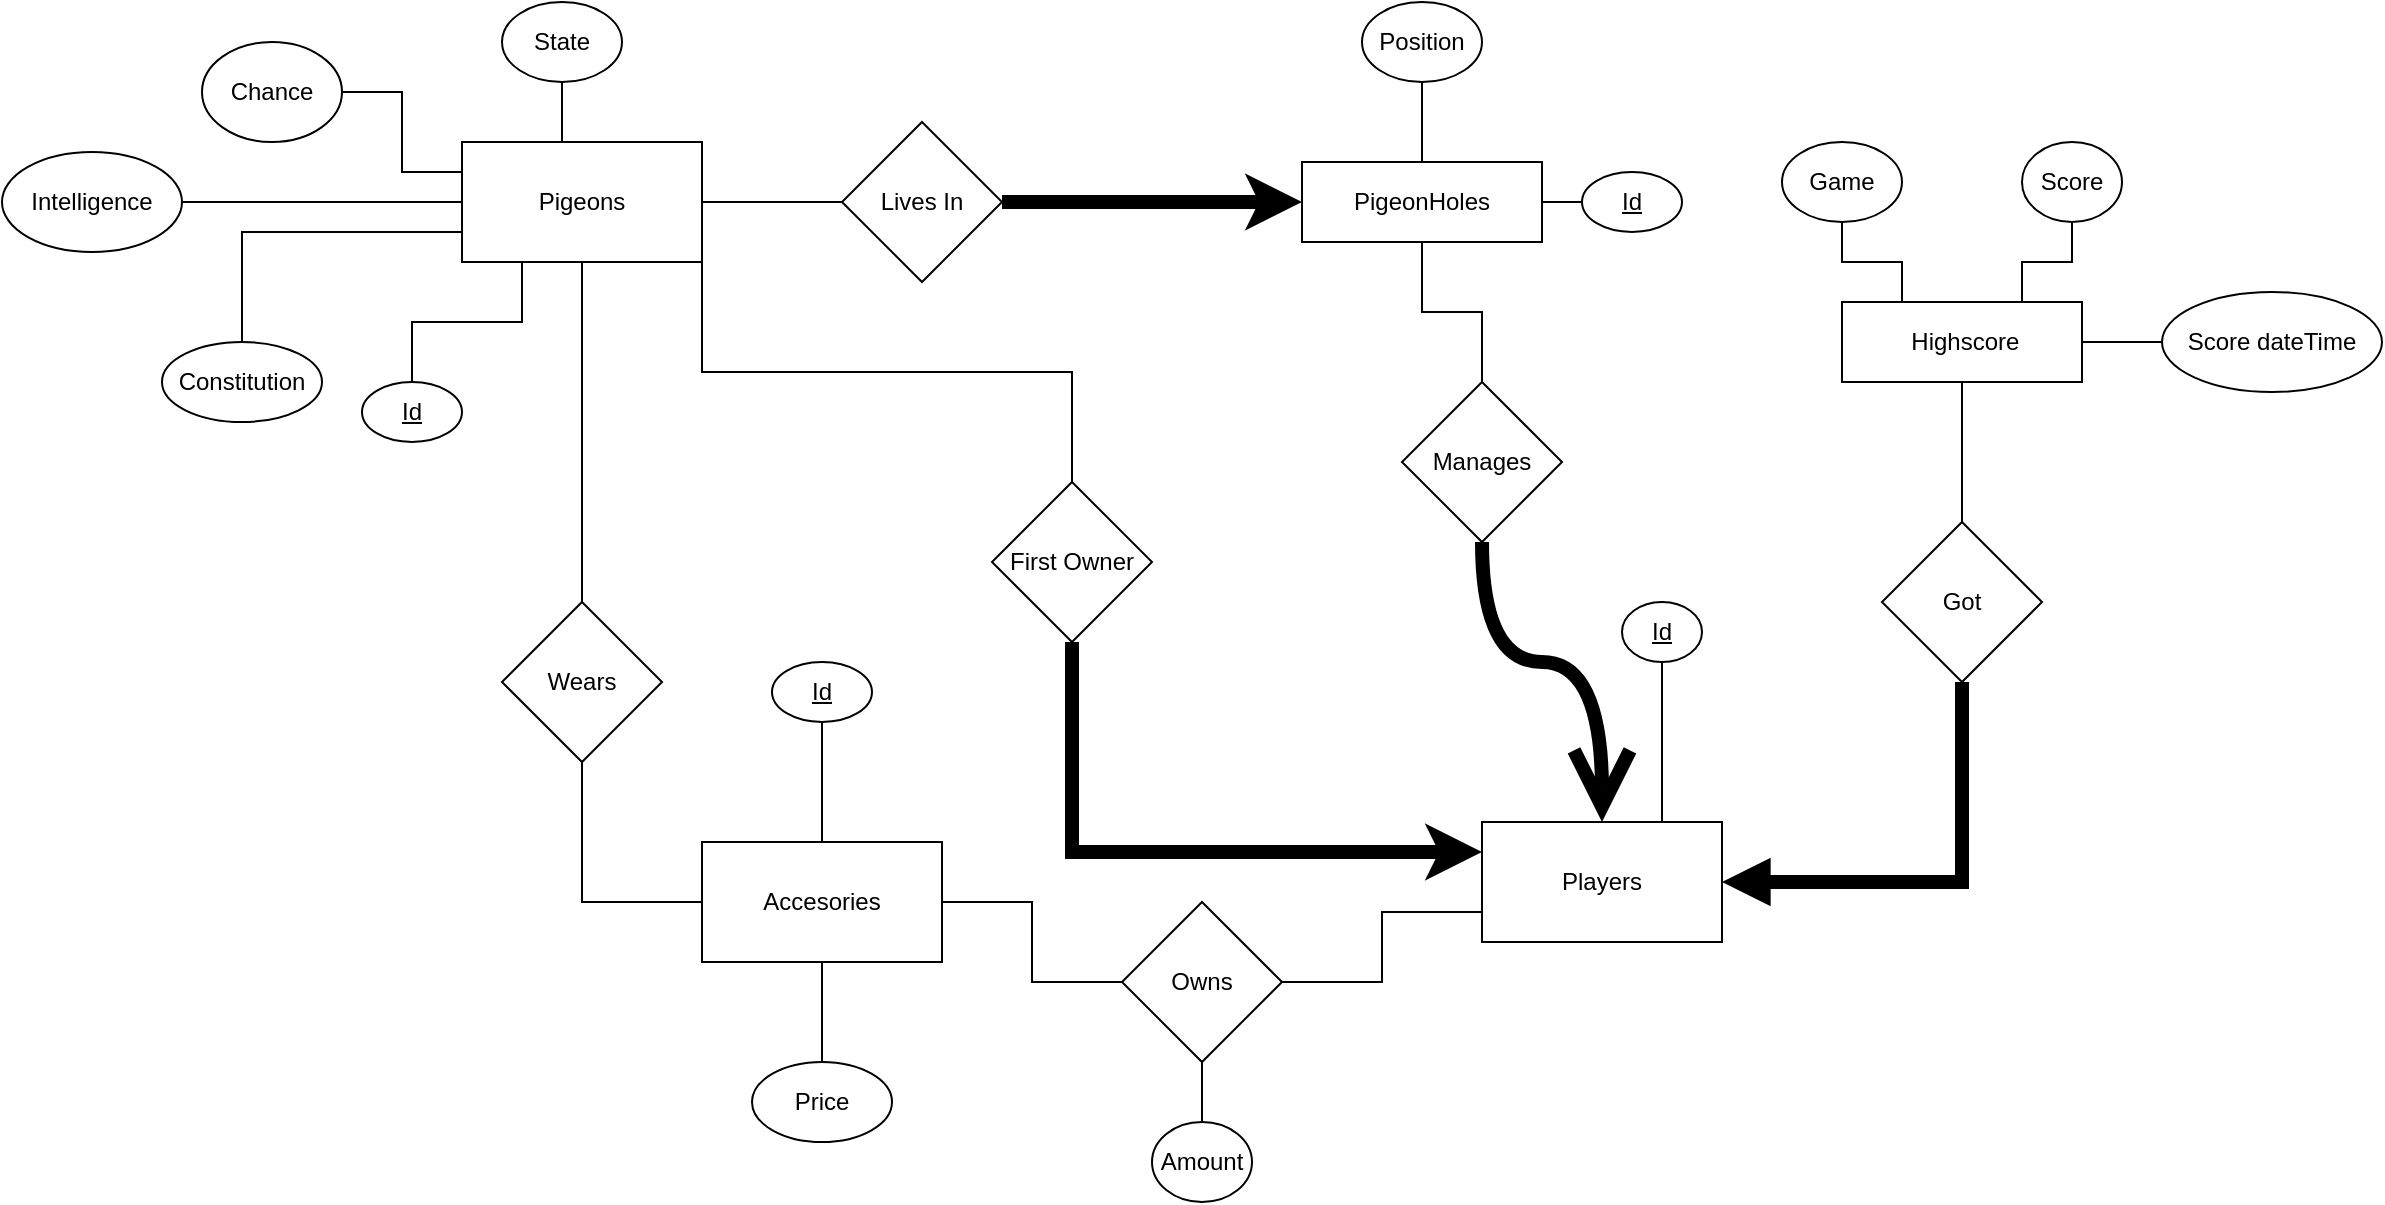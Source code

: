 <mxfile version="24.4.6" type="onedrive">
  <diagram name="Side-1" id="qpUujwPPZ8EugAAgpqj8">
    <mxGraphModel grid="1" page="1" gridSize="10" guides="1" tooltips="1" connect="1" arrows="1" fold="1" pageScale="1" pageWidth="827" pageHeight="1169" math="0" shadow="0">
      <root>
        <mxCell id="0" />
        <mxCell id="1" parent="0" />
        <mxCell id="sZJGMw_1iEZBsUtE1e_O-15" style="edgeStyle=orthogonalEdgeStyle;rounded=0;orthogonalLoop=1;jettySize=auto;html=1;exitX=1;exitY=0.5;exitDx=0;exitDy=0;entryX=0;entryY=0.5;entryDx=0;entryDy=0;endArrow=none;endFill=0;" edge="1" parent="1" source="sZJGMw_1iEZBsUtE1e_O-1" target="sZJGMw_1iEZBsUtE1e_O-5">
          <mxGeometry relative="1" as="geometry" />
        </mxCell>
        <mxCell id="sZJGMw_1iEZBsUtE1e_O-20" style="edgeStyle=orthogonalEdgeStyle;rounded=0;orthogonalLoop=1;jettySize=auto;html=1;exitX=0.5;exitY=0;exitDx=0;exitDy=0;entryX=0.5;entryY=1;entryDx=0;entryDy=0;endArrow=none;endFill=0;" edge="1" parent="1" source="sZJGMw_1iEZBsUtE1e_O-1" target="sZJGMw_1iEZBsUtE1e_O-19">
          <mxGeometry relative="1" as="geometry" />
        </mxCell>
        <mxCell id="sZJGMw_1iEZBsUtE1e_O-26" style="edgeStyle=orthogonalEdgeStyle;rounded=0;orthogonalLoop=1;jettySize=auto;html=1;exitX=1;exitY=1;exitDx=0;exitDy=0;entryX=0.5;entryY=0;entryDx=0;entryDy=0;endArrow=none;endFill=0;" edge="1" parent="1" source="sZJGMw_1iEZBsUtE1e_O-1" target="sZJGMw_1iEZBsUtE1e_O-25">
          <mxGeometry relative="1" as="geometry" />
        </mxCell>
        <mxCell id="8rqM9l12NfweffCkAg33-6" style="edgeStyle=orthogonalEdgeStyle;rounded=0;orthogonalLoop=1;jettySize=auto;html=1;exitX=0.25;exitY=1;exitDx=0;exitDy=0;entryX=0.5;entryY=0;entryDx=0;entryDy=0;endArrow=none;endFill=0;" edge="1" parent="1" source="sZJGMw_1iEZBsUtE1e_O-1" target="8rqM9l12NfweffCkAg33-5">
          <mxGeometry relative="1" as="geometry" />
        </mxCell>
        <mxCell id="8rqM9l12NfweffCkAg33-13" style="edgeStyle=orthogonalEdgeStyle;rounded=0;orthogonalLoop=1;jettySize=auto;html=1;exitX=0;exitY=0.5;exitDx=0;exitDy=0;entryX=1;entryY=0.5;entryDx=0;entryDy=0;endArrow=none;endFill=0;" edge="1" parent="1" source="sZJGMw_1iEZBsUtE1e_O-1" target="8rqM9l12NfweffCkAg33-10">
          <mxGeometry relative="1" as="geometry" />
        </mxCell>
        <mxCell id="sZJGMw_1iEZBsUtE1e_O-1" value="Pigeons" style="rounded=0;whiteSpace=wrap;html=1;" vertex="1" parent="1">
          <mxGeometry x="130" y="140" width="120" height="60" as="geometry" />
        </mxCell>
        <mxCell id="sZJGMw_1iEZBsUtE1e_O-18" style="edgeStyle=orthogonalEdgeStyle;rounded=0;orthogonalLoop=1;jettySize=auto;html=1;exitX=0.5;exitY=0;exitDx=0;exitDy=0;entryX=0.5;entryY=1;entryDx=0;entryDy=0;endArrow=none;endFill=0;" edge="1" parent="1" source="sZJGMw_1iEZBsUtE1e_O-2" target="sZJGMw_1iEZBsUtE1e_O-17">
          <mxGeometry relative="1" as="geometry" />
        </mxCell>
        <mxCell id="8rqM9l12NfweffCkAg33-9" style="edgeStyle=orthogonalEdgeStyle;rounded=0;orthogonalLoop=1;jettySize=auto;html=1;exitX=1;exitY=0.5;exitDx=0;exitDy=0;entryX=0;entryY=0.5;entryDx=0;entryDy=0;endArrow=none;endFill=0;" edge="1" parent="1" source="sZJGMw_1iEZBsUtE1e_O-2" target="8rqM9l12NfweffCkAg33-8">
          <mxGeometry relative="1" as="geometry" />
        </mxCell>
        <mxCell id="sZJGMw_1iEZBsUtE1e_O-2" value="PigeonHoles" style="rounded=0;whiteSpace=wrap;html=1;" vertex="1" parent="1">
          <mxGeometry x="550" y="150" width="120" height="40" as="geometry" />
        </mxCell>
        <mxCell id="sZJGMw_1iEZBsUtE1e_O-11" style="edgeStyle=orthogonalEdgeStyle;rounded=0;orthogonalLoop=1;jettySize=auto;html=1;exitX=0;exitY=0.75;exitDx=0;exitDy=0;entryX=1;entryY=0.5;entryDx=0;entryDy=0;endArrow=none;endFill=0;" edge="1" parent="1" source="sZJGMw_1iEZBsUtE1e_O-3" target="sZJGMw_1iEZBsUtE1e_O-8">
          <mxGeometry relative="1" as="geometry" />
        </mxCell>
        <mxCell id="8rqM9l12NfweffCkAg33-2" style="edgeStyle=orthogonalEdgeStyle;rounded=0;orthogonalLoop=1;jettySize=auto;html=1;exitX=0.75;exitY=0;exitDx=0;exitDy=0;endArrow=none;endFill=0;" edge="1" parent="1" source="sZJGMw_1iEZBsUtE1e_O-3" target="8rqM9l12NfweffCkAg33-1">
          <mxGeometry relative="1" as="geometry" />
        </mxCell>
        <mxCell id="sZJGMw_1iEZBsUtE1e_O-3" value="Players" style="rounded=0;whiteSpace=wrap;html=1;" vertex="1" parent="1">
          <mxGeometry x="640" y="480" width="120" height="60" as="geometry" />
        </mxCell>
        <mxCell id="sZJGMw_1iEZBsUtE1e_O-13" style="edgeStyle=orthogonalEdgeStyle;rounded=0;orthogonalLoop=1;jettySize=auto;html=1;exitX=0;exitY=0.5;exitDx=0;exitDy=0;entryX=0.5;entryY=1;entryDx=0;entryDy=0;endArrow=none;endFill=0;" edge="1" parent="1" source="sZJGMw_1iEZBsUtE1e_O-4" target="sZJGMw_1iEZBsUtE1e_O-7">
          <mxGeometry relative="1" as="geometry" />
        </mxCell>
        <mxCell id="sZJGMw_1iEZBsUtE1e_O-22" style="edgeStyle=orthogonalEdgeStyle;rounded=0;orthogonalLoop=1;jettySize=auto;html=1;exitX=0.5;exitY=1;exitDx=0;exitDy=0;entryX=0.5;entryY=0;entryDx=0;entryDy=0;endArrow=none;endFill=0;" edge="1" parent="1" source="sZJGMw_1iEZBsUtE1e_O-4" target="sZJGMw_1iEZBsUtE1e_O-21">
          <mxGeometry relative="1" as="geometry" />
        </mxCell>
        <mxCell id="8rqM9l12NfweffCkAg33-4" style="edgeStyle=orthogonalEdgeStyle;rounded=0;orthogonalLoop=1;jettySize=auto;html=1;exitX=0.5;exitY=0;exitDx=0;exitDy=0;entryX=0.5;entryY=1;entryDx=0;entryDy=0;endArrow=none;endFill=0;" edge="1" parent="1" source="sZJGMw_1iEZBsUtE1e_O-4" target="8rqM9l12NfweffCkAg33-3">
          <mxGeometry relative="1" as="geometry" />
        </mxCell>
        <mxCell id="sZJGMw_1iEZBsUtE1e_O-4" value="Accesories" style="rounded=0;whiteSpace=wrap;html=1;" vertex="1" parent="1">
          <mxGeometry x="250" y="490" width="120" height="60" as="geometry" />
        </mxCell>
        <mxCell id="sZJGMw_1iEZBsUtE1e_O-16" style="edgeStyle=orthogonalEdgeStyle;rounded=0;orthogonalLoop=1;jettySize=auto;html=1;exitX=1;exitY=0.5;exitDx=0;exitDy=0;entryX=0;entryY=0.5;entryDx=0;entryDy=0;strokeWidth=7;" edge="1" parent="1" source="sZJGMw_1iEZBsUtE1e_O-5" target="sZJGMw_1iEZBsUtE1e_O-2">
          <mxGeometry relative="1" as="geometry" />
        </mxCell>
        <mxCell id="sZJGMw_1iEZBsUtE1e_O-5" value="Lives In" style="rhombus;whiteSpace=wrap;html=1;" vertex="1" parent="1">
          <mxGeometry x="320" y="130" width="80" height="80" as="geometry" />
        </mxCell>
        <mxCell id="sZJGMw_1iEZBsUtE1e_O-9" style="edgeStyle=orthogonalEdgeStyle;rounded=0;orthogonalLoop=1;jettySize=auto;html=1;exitX=0.5;exitY=0;exitDx=0;exitDy=0;entryX=0.5;entryY=1;entryDx=0;entryDy=0;endArrow=none;endFill=0;" edge="1" parent="1" source="sZJGMw_1iEZBsUtE1e_O-6" target="sZJGMw_1iEZBsUtE1e_O-2">
          <mxGeometry relative="1" as="geometry" />
        </mxCell>
        <mxCell id="sZJGMw_1iEZBsUtE1e_O-10" style="edgeStyle=orthogonalEdgeStyle;rounded=0;orthogonalLoop=1;jettySize=auto;html=1;exitX=0.5;exitY=1;exitDx=0;exitDy=0;endArrow=open;endFill=0;strokeWidth=7;curved=1;endSize=21;startSize=5;targetPerimeterSpacing=0;" edge="1" parent="1" source="sZJGMw_1iEZBsUtE1e_O-6" target="sZJGMw_1iEZBsUtE1e_O-3">
          <mxGeometry relative="1" as="geometry" />
        </mxCell>
        <mxCell id="sZJGMw_1iEZBsUtE1e_O-6" value="Manages" style="rhombus;whiteSpace=wrap;html=1;" vertex="1" parent="1">
          <mxGeometry x="600" y="260" width="80" height="80" as="geometry" />
        </mxCell>
        <mxCell id="sZJGMw_1iEZBsUtE1e_O-14" style="edgeStyle=orthogonalEdgeStyle;rounded=0;orthogonalLoop=1;jettySize=auto;html=1;exitX=0.5;exitY=0;exitDx=0;exitDy=0;endArrow=none;endFill=0;" edge="1" parent="1" source="sZJGMw_1iEZBsUtE1e_O-7" target="sZJGMw_1iEZBsUtE1e_O-1">
          <mxGeometry relative="1" as="geometry" />
        </mxCell>
        <mxCell id="sZJGMw_1iEZBsUtE1e_O-7" value="Wears" style="rhombus;whiteSpace=wrap;html=1;" vertex="1" parent="1">
          <mxGeometry x="150" y="370" width="80" height="80" as="geometry" />
        </mxCell>
        <mxCell id="sZJGMw_1iEZBsUtE1e_O-12" style="edgeStyle=orthogonalEdgeStyle;rounded=0;orthogonalLoop=1;jettySize=auto;html=1;exitX=0;exitY=0.5;exitDx=0;exitDy=0;entryX=1;entryY=0.5;entryDx=0;entryDy=0;endArrow=none;endFill=0;" edge="1" parent="1" source="sZJGMw_1iEZBsUtE1e_O-8" target="sZJGMw_1iEZBsUtE1e_O-4">
          <mxGeometry relative="1" as="geometry" />
        </mxCell>
        <mxCell id="sZJGMw_1iEZBsUtE1e_O-24" style="edgeStyle=orthogonalEdgeStyle;rounded=0;orthogonalLoop=1;jettySize=auto;html=1;exitX=0.5;exitY=1;exitDx=0;exitDy=0;entryX=0.5;entryY=0;entryDx=0;entryDy=0;endArrow=none;endFill=0;" edge="1" parent="1" source="sZJGMw_1iEZBsUtE1e_O-8" target="sZJGMw_1iEZBsUtE1e_O-23">
          <mxGeometry relative="1" as="geometry" />
        </mxCell>
        <mxCell id="sZJGMw_1iEZBsUtE1e_O-8" value="Owns" style="rhombus;whiteSpace=wrap;html=1;" vertex="1" parent="1">
          <mxGeometry x="460" y="520" width="80" height="80" as="geometry" />
        </mxCell>
        <mxCell id="sZJGMw_1iEZBsUtE1e_O-17" value="Position" style="ellipse;whiteSpace=wrap;html=1;" vertex="1" parent="1">
          <mxGeometry x="580" y="70" width="60" height="40" as="geometry" />
        </mxCell>
        <mxCell id="sZJGMw_1iEZBsUtE1e_O-19" value="State" style="ellipse;whiteSpace=wrap;html=1;" vertex="1" parent="1">
          <mxGeometry x="150" y="70" width="60" height="40" as="geometry" />
        </mxCell>
        <mxCell id="sZJGMw_1iEZBsUtE1e_O-21" value="Price" style="ellipse;whiteSpace=wrap;html=1;" vertex="1" parent="1">
          <mxGeometry x="275" y="600" width="70" height="40" as="geometry" />
        </mxCell>
        <mxCell id="sZJGMw_1iEZBsUtE1e_O-23" value="Amount" style="ellipse;whiteSpace=wrap;html=1;" vertex="1" parent="1">
          <mxGeometry x="475" y="630" width="50" height="40" as="geometry" />
        </mxCell>
        <mxCell id="sZJGMw_1iEZBsUtE1e_O-27" style="edgeStyle=orthogonalEdgeStyle;rounded=0;orthogonalLoop=1;jettySize=auto;html=1;exitX=0.5;exitY=1;exitDx=0;exitDy=0;entryX=0;entryY=0.25;entryDx=0;entryDy=0;strokeWidth=7;" edge="1" parent="1" source="sZJGMw_1iEZBsUtE1e_O-25" target="sZJGMw_1iEZBsUtE1e_O-3">
          <mxGeometry relative="1" as="geometry" />
        </mxCell>
        <mxCell id="sZJGMw_1iEZBsUtE1e_O-25" value="First Owner" style="rhombus;whiteSpace=wrap;html=1;" vertex="1" parent="1">
          <mxGeometry x="395" y="310" width="80" height="80" as="geometry" />
        </mxCell>
        <mxCell id="sZJGMw_1iEZBsUtE1e_O-31" style="edgeStyle=orthogonalEdgeStyle;rounded=0;orthogonalLoop=1;jettySize=auto;html=1;exitX=1;exitY=0.5;exitDx=0;exitDy=0;entryX=0;entryY=0.25;entryDx=0;entryDy=0;endArrow=none;endFill=0;" edge="1" parent="1" source="sZJGMw_1iEZBsUtE1e_O-30" target="sZJGMw_1iEZBsUtE1e_O-1">
          <mxGeometry relative="1" as="geometry" />
        </mxCell>
        <mxCell id="sZJGMw_1iEZBsUtE1e_O-30" value="Chance" style="ellipse;whiteSpace=wrap;html=1;" vertex="1" parent="1">
          <mxGeometry y="90" width="70" height="50" as="geometry" />
        </mxCell>
        <mxCell id="8rqM9l12NfweffCkAg33-1" value="&lt;u&gt;Id&lt;/u&gt;" style="ellipse;whiteSpace=wrap;html=1;" vertex="1" parent="1">
          <mxGeometry x="710" y="370" width="40" height="30" as="geometry" />
        </mxCell>
        <mxCell id="8rqM9l12NfweffCkAg33-3" value="&lt;u style=&quot;&quot;&gt;Id&lt;/u&gt;" style="ellipse;whiteSpace=wrap;html=1;" vertex="1" parent="1">
          <mxGeometry x="285" y="400" width="50" height="30" as="geometry" />
        </mxCell>
        <mxCell id="8rqM9l12NfweffCkAg33-5" value="&lt;u&gt;Id&lt;/u&gt;" style="ellipse;whiteSpace=wrap;html=1;" vertex="1" parent="1">
          <mxGeometry x="80" y="260" width="50" height="30" as="geometry" />
        </mxCell>
        <mxCell id="8rqM9l12NfweffCkAg33-8" value="&lt;u&gt;Id&lt;/u&gt;" style="ellipse;whiteSpace=wrap;html=1;" vertex="1" parent="1">
          <mxGeometry x="690" y="155" width="50" height="30" as="geometry" />
        </mxCell>
        <mxCell id="8rqM9l12NfweffCkAg33-10" value="Intelligence" style="ellipse;whiteSpace=wrap;html=1;" vertex="1" parent="1">
          <mxGeometry x="-100" y="145" width="90" height="50" as="geometry" />
        </mxCell>
        <mxCell id="8rqM9l12NfweffCkAg33-14" style="edgeStyle=orthogonalEdgeStyle;rounded=0;orthogonalLoop=1;jettySize=auto;html=1;exitX=0.5;exitY=0;exitDx=0;exitDy=0;entryX=0;entryY=0.75;entryDx=0;entryDy=0;endArrow=none;endFill=0;" edge="1" parent="1" source="8rqM9l12NfweffCkAg33-11" target="sZJGMw_1iEZBsUtE1e_O-1">
          <mxGeometry relative="1" as="geometry" />
        </mxCell>
        <mxCell id="8rqM9l12NfweffCkAg33-11" value="Constitution" style="ellipse;whiteSpace=wrap;html=1;" vertex="1" parent="1">
          <mxGeometry x="-20" y="240" width="80" height="40" as="geometry" />
        </mxCell>
        <mxCell id="8rqM9l12NfweffCkAg33-17" style="edgeStyle=orthogonalEdgeStyle;rounded=0;orthogonalLoop=1;jettySize=auto;html=1;exitX=0.5;exitY=1;exitDx=0;exitDy=0;entryX=0.5;entryY=0;entryDx=0;entryDy=0;endArrow=none;endFill=0;" edge="1" parent="1" source="8rqM9l12NfweffCkAg33-15" target="8rqM9l12NfweffCkAg33-16">
          <mxGeometry relative="1" as="geometry" />
        </mxCell>
        <mxCell id="8rqM9l12NfweffCkAg33-21" style="edgeStyle=orthogonalEdgeStyle;rounded=0;orthogonalLoop=1;jettySize=auto;html=1;exitX=0.25;exitY=0;exitDx=0;exitDy=0;entryX=0.5;entryY=1;entryDx=0;entryDy=0;endArrow=none;endFill=0;" edge="1" parent="1" source="8rqM9l12NfweffCkAg33-15" target="8rqM9l12NfweffCkAg33-19">
          <mxGeometry relative="1" as="geometry" />
        </mxCell>
        <mxCell id="8rqM9l12NfweffCkAg33-22" style="edgeStyle=orthogonalEdgeStyle;rounded=0;orthogonalLoop=1;jettySize=auto;html=1;exitX=0.75;exitY=0;exitDx=0;exitDy=0;entryX=0.5;entryY=1;entryDx=0;entryDy=0;endArrow=none;endFill=0;" edge="1" parent="1" source="8rqM9l12NfweffCkAg33-15" target="8rqM9l12NfweffCkAg33-20">
          <mxGeometry relative="1" as="geometry" />
        </mxCell>
        <mxCell id="8rqM9l12NfweffCkAg33-24" style="edgeStyle=orthogonalEdgeStyle;rounded=0;orthogonalLoop=1;jettySize=auto;html=1;exitX=1;exitY=0.5;exitDx=0;exitDy=0;endArrow=none;endFill=0;" edge="1" parent="1" source="8rqM9l12NfweffCkAg33-15" target="8rqM9l12NfweffCkAg33-23">
          <mxGeometry relative="1" as="geometry" />
        </mxCell>
        <mxCell id="8rqM9l12NfweffCkAg33-15" value="&amp;nbsp;Highscore" style="whiteSpace=wrap;html=1;" vertex="1" parent="1">
          <mxGeometry x="820" y="220" width="120" height="40" as="geometry" />
        </mxCell>
        <mxCell id="8rqM9l12NfweffCkAg33-18" style="edgeStyle=orthogonalEdgeStyle;rounded=0;orthogonalLoop=1;jettySize=auto;html=1;exitX=0.5;exitY=1;exitDx=0;exitDy=0;entryX=1;entryY=0.5;entryDx=0;entryDy=0;strokeWidth=7;endArrow=block;endFill=1;" edge="1" parent="1" source="8rqM9l12NfweffCkAg33-16" target="sZJGMw_1iEZBsUtE1e_O-3">
          <mxGeometry relative="1" as="geometry" />
        </mxCell>
        <mxCell id="8rqM9l12NfweffCkAg33-16" value="Got" style="rhombus;whiteSpace=wrap;html=1;" vertex="1" parent="1">
          <mxGeometry x="840" y="330" width="80" height="80" as="geometry" />
        </mxCell>
        <mxCell id="8rqM9l12NfweffCkAg33-19" value="Game" style="ellipse;whiteSpace=wrap;html=1;" vertex="1" parent="1">
          <mxGeometry x="790" y="140" width="60" height="40" as="geometry" />
        </mxCell>
        <mxCell id="8rqM9l12NfweffCkAg33-20" value="Score" style="ellipse;whiteSpace=wrap;html=1;" vertex="1" parent="1">
          <mxGeometry x="910" y="140" width="50" height="40" as="geometry" />
        </mxCell>
        <mxCell id="8rqM9l12NfweffCkAg33-23" value="Score dateTime" style="ellipse;whiteSpace=wrap;html=1;" vertex="1" parent="1">
          <mxGeometry x="980" y="215" width="110" height="50" as="geometry" />
        </mxCell>
      </root>
    </mxGraphModel>
  </diagram>
</mxfile>
